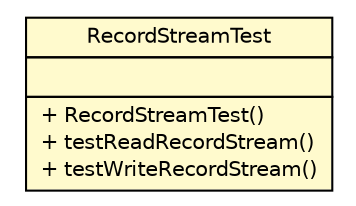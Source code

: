 #!/usr/local/bin/dot
#
# Class diagram 
# Generated by UMLGraph version 5.1 (http://www.umlgraph.org/)
#

digraph G {
	edge [fontname="Helvetica",fontsize=10,labelfontname="Helvetica",labelfontsize=10];
	node [fontname="Helvetica",fontsize=10,shape=plaintext];
	nodesep=0.25;
	ranksep=0.5;
	// com.apporiented.hermesftp.streams.RecordStreamTest
	c298 [label=<<table title="com.apporiented.hermesftp.streams.RecordStreamTest" border="0" cellborder="1" cellspacing="0" cellpadding="2" port="p" bgcolor="lemonChiffon" href="./RecordStreamTest.html">
		<tr><td><table border="0" cellspacing="0" cellpadding="1">
<tr><td align="center" balign="center"> RecordStreamTest </td></tr>
		</table></td></tr>
		<tr><td><table border="0" cellspacing="0" cellpadding="1">
<tr><td align="left" balign="left">  </td></tr>
		</table></td></tr>
		<tr><td><table border="0" cellspacing="0" cellpadding="1">
<tr><td align="left" balign="left"> + RecordStreamTest() </td></tr>
<tr><td align="left" balign="left"> + testReadRecordStream() </td></tr>
<tr><td align="left" balign="left"> + testWriteRecordStream() </td></tr>
		</table></td></tr>
		</table>>, fontname="Helvetica", fontcolor="black", fontsize=10.0];
}

